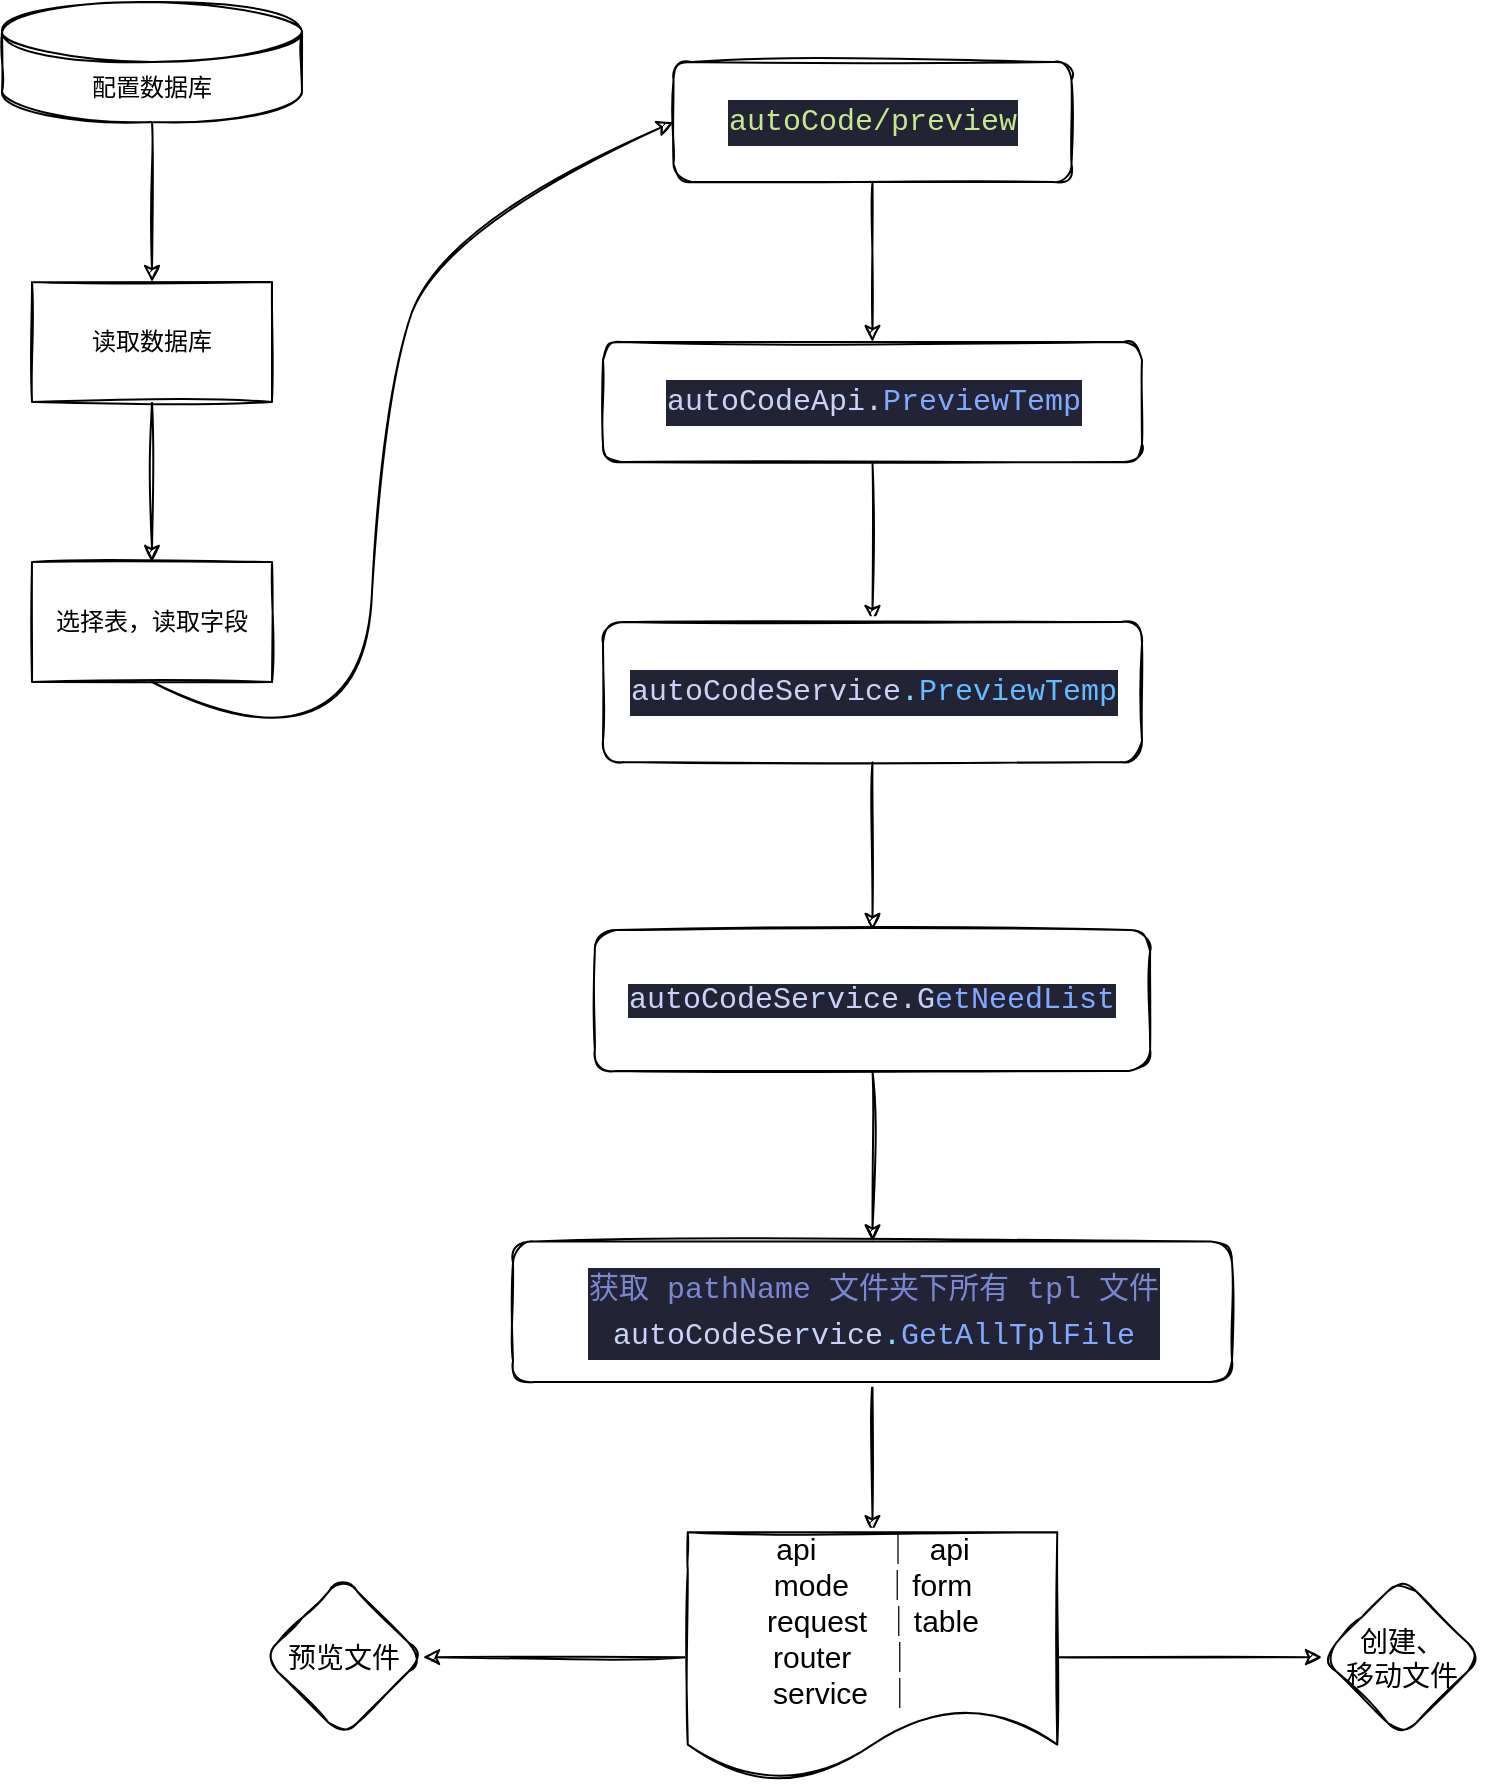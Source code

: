 <mxfile>
    <diagram id="rliFGnA_AaAxWhDnBamm" name="第 1 页">
        <mxGraphModel dx="1519" dy="569" grid="1" gridSize="10" guides="1" tooltips="1" connect="1" arrows="1" fold="1" page="1" pageScale="1" pageWidth="827" pageHeight="1169" background="none" math="0" shadow="0">
            <root>
                <mxCell id="0"/>
                <mxCell id="1" parent="0"/>
                <mxCell id="4" value="" style="edgeStyle=none;sketch=1;html=1;fontFamily=Helvetica;fontSize=12;fontColor=default;" parent="1" source="2" target="3" edge="1">
                    <mxGeometry relative="1" as="geometry"/>
                </mxCell>
                <mxCell id="2" value="&lt;div style=&quot;color: rgb(200 , 211 , 245) ; background-color: rgb(34 , 36 , 54) ; font-family: &amp;#34;cascadia mono&amp;#34; , &amp;#34;menlo&amp;#34; , &amp;#34;monaco&amp;#34; , &amp;#34;courier new&amp;#34; , monospace , &amp;#34;menlo&amp;#34; , &amp;#34;monaco&amp;#34; , &amp;#34;courier new&amp;#34; , monospace ; font-size: 15px ; line-height: 23px&quot;&gt;&lt;span style=&quot;color: #c3e88d&quot;&gt;autoCode/&lt;/span&gt;&lt;span style=&quot;color: rgb(195 , 232 , 141) ; font-family: &amp;#34;cascadia mono&amp;#34; , &amp;#34;menlo&amp;#34; , &amp;#34;monaco&amp;#34; , &amp;#34;courier new&amp;#34; , monospace , &amp;#34;menlo&amp;#34; , &amp;#34;monaco&amp;#34; , &amp;#34;courier new&amp;#34; , monospace&quot;&gt;preview&lt;/span&gt;&lt;/div&gt;" style="rounded=1;whiteSpace=wrap;html=1;sketch=1;" parent="1" vertex="1">
                    <mxGeometry x="155.75" y="80" width="199" height="60" as="geometry"/>
                </mxCell>
                <mxCell id="6" value="" style="edgeStyle=none;sketch=1;html=1;fontFamily=Helvetica;fontSize=12;fontColor=default;" parent="1" source="3" target="5" edge="1">
                    <mxGeometry relative="1" as="geometry"/>
                </mxCell>
                <mxCell id="3" value="&lt;div style=&quot;color: rgb(200 , 211 , 245) ; background-color: rgb(34 , 36 , 54) ; font-family: &amp;#34;cascadia mono&amp;#34; , &amp;#34;menlo&amp;#34; , &amp;#34;monaco&amp;#34; , &amp;#34;courier new&amp;#34; , monospace , &amp;#34;menlo&amp;#34; , &amp;#34;monaco&amp;#34; , &amp;#34;courier new&amp;#34; , monospace ; font-size: 15px ; line-height: 23px&quot;&gt;&lt;span style=&quot;font-family: &amp;#34;cascadia mono&amp;#34; , &amp;#34;menlo&amp;#34; , &amp;#34;monaco&amp;#34; , &amp;#34;courier new&amp;#34; , monospace , &amp;#34;menlo&amp;#34; , &amp;#34;monaco&amp;#34; , &amp;#34;courier new&amp;#34; , monospace&quot;&gt;autoCodeApi.&lt;/span&gt;&lt;span style=&quot;color: #82aaff&quot;&gt;PreviewTemp&lt;/span&gt;&lt;/div&gt;" style="rounded=1;whiteSpace=wrap;html=1;sketch=1;" parent="1" vertex="1">
                    <mxGeometry x="120.5" y="220" width="269.5" height="60" as="geometry"/>
                </mxCell>
                <mxCell id="8" value="" style="edgeStyle=none;sketch=1;html=1;fontFamily=Helvetica;fontSize=12;fontColor=default;" parent="1" source="5" target="7" edge="1">
                    <mxGeometry relative="1" as="geometry"/>
                </mxCell>
                <mxCell id="5" value="&lt;div style=&quot;color: rgb(200 , 211 , 245) ; background-color: rgb(34 , 36 , 54) ; font-family: &amp;#34;cascadia mono&amp;#34; , &amp;#34;menlo&amp;#34; , &amp;#34;monaco&amp;#34; , &amp;#34;courier new&amp;#34; , monospace , &amp;#34;menlo&amp;#34; , &amp;#34;monaco&amp;#34; , &amp;#34;courier new&amp;#34; , monospace ; font-size: 15px ; line-height: 23px&quot;&gt;autoCodeService&lt;span style=&quot;color: #86e1fc&quot;&gt;.&lt;/span&gt;&lt;span style=&quot;color: #65bcff&quot;&gt;PreviewTemp&lt;/span&gt;&lt;/div&gt;" style="whiteSpace=wrap;html=1;rounded=1;sketch=1;" parent="1" vertex="1">
                    <mxGeometry x="120.5" y="360" width="269.5" height="70" as="geometry"/>
                </mxCell>
                <mxCell id="10" value="" style="edgeStyle=none;sketch=1;html=1;fontFamily=Helvetica;fontSize=12;fontColor=default;" parent="1" source="7" target="9" edge="1">
                    <mxGeometry relative="1" as="geometry"/>
                </mxCell>
                <mxCell id="7" value="&lt;span style=&quot;color: rgb(200 , 211 , 245) ; font-family: &amp;#34;cascadia mono&amp;#34; , &amp;#34;menlo&amp;#34; , &amp;#34;monaco&amp;#34; , &amp;#34;courier new&amp;#34; , monospace , &amp;#34;menlo&amp;#34; , &amp;#34;monaco&amp;#34; , &amp;#34;courier new&amp;#34; , monospace ; font-size: 15px ; background-color: rgb(34 , 36 , 54)&quot;&gt;autoCodeService.G&lt;/span&gt;&lt;span style=&quot;color: rgb(130 , 170 , 255) ; background-color: rgb(34 , 36 , 54) ; font-family: &amp;#34;cascadia mono&amp;#34; , &amp;#34;menlo&amp;#34; , &amp;#34;monaco&amp;#34; , &amp;#34;courier new&amp;#34; , monospace , &amp;#34;menlo&amp;#34; , &amp;#34;monaco&amp;#34; , &amp;#34;courier new&amp;#34; , monospace ; font-size: 15px&quot;&gt;etNeedList&lt;/span&gt;&lt;span style=&quot;font-family: &amp;#34;cascadia mono&amp;#34; , &amp;#34;menlo&amp;#34; , &amp;#34;monaco&amp;#34; , &amp;#34;courier new&amp;#34; , monospace , &amp;#34;menlo&amp;#34; , &amp;#34;monaco&amp;#34; , &amp;#34;courier new&amp;#34; , monospace ; font-size: 15px ; color: rgb(134 , 225 , 252)&quot;&gt;&lt;br&gt;&lt;/span&gt;" style="whiteSpace=wrap;html=1;rounded=1;sketch=1;" parent="1" vertex="1">
                    <mxGeometry x="116.43" y="514" width="277.63" height="70.5" as="geometry"/>
                </mxCell>
                <mxCell id="23" value="" style="edgeStyle=none;sketch=1;html=1;" edge="1" parent="1" source="9" target="22">
                    <mxGeometry relative="1" as="geometry"/>
                </mxCell>
                <mxCell id="9" value="&lt;div style=&quot;color: rgb(200 , 211 , 245) ; background-color: rgb(34 , 36 , 54) ; font-family: &amp;#34;cascadia mono&amp;#34; , &amp;#34;menlo&amp;#34; , &amp;#34;monaco&amp;#34; , &amp;#34;courier new&amp;#34; , monospace , &amp;#34;menlo&amp;#34; , &amp;#34;monaco&amp;#34; , &amp;#34;courier new&amp;#34; , monospace ; font-size: 15px ; line-height: 23px&quot;&gt;&lt;div style=&quot;font-family: &amp;#34;cascadia mono&amp;#34; , &amp;#34;menlo&amp;#34; , &amp;#34;monaco&amp;#34; , &amp;#34;courier new&amp;#34; , monospace , &amp;#34;menlo&amp;#34; , &amp;#34;monaco&amp;#34; , &amp;#34;courier new&amp;#34; , monospace ; line-height: 23px&quot;&gt;&lt;span style=&quot;color: #7a88cf&quot;&gt;获取 pathName 文件夹下所有 tpl 文件&lt;/span&gt;&lt;/div&gt;&lt;/div&gt;&lt;div style=&quot;color: rgb(200 , 211 , 245) ; background-color: rgb(34 , 36 , 54) ; font-family: &amp;#34;cascadia mono&amp;#34; , &amp;#34;menlo&amp;#34; , &amp;#34;monaco&amp;#34; , &amp;#34;courier new&amp;#34; , monospace , &amp;#34;menlo&amp;#34; , &amp;#34;monaco&amp;#34; , &amp;#34;courier new&amp;#34; , monospace ; font-size: 15px ; line-height: 23px&quot;&gt;autoCodeService&lt;span style=&quot;color: rgb(134 , 225 , 252)&quot;&gt;.&lt;/span&gt;&lt;span style=&quot;color: rgb(130 , 170 , 255) ; font-family: &amp;#34;cascadia mono&amp;#34; , &amp;#34;menlo&amp;#34; , &amp;#34;monaco&amp;#34; , &amp;#34;courier new&amp;#34; , monospace , &amp;#34;menlo&amp;#34; , &amp;#34;monaco&amp;#34; , &amp;#34;courier new&amp;#34; , monospace&quot;&gt;GetAllTplFile&lt;/span&gt;&lt;/div&gt;" style="whiteSpace=wrap;html=1;rounded=1;sketch=1;" parent="1" vertex="1">
                    <mxGeometry x="75.5" y="669.75" width="359.5" height="70.25" as="geometry"/>
                </mxCell>
                <mxCell id="13" value="" style="edgeStyle=none;html=1;sketch=1;" edge="1" parent="1" source="11" target="12">
                    <mxGeometry relative="1" as="geometry"/>
                </mxCell>
                <mxCell id="11" value="配置数据库" style="shape=cylinder3;whiteSpace=wrap;html=1;boundedLbl=1;backgroundOutline=1;size=15;sketch=1;" vertex="1" parent="1">
                    <mxGeometry x="-180" y="50" width="150" height="60" as="geometry"/>
                </mxCell>
                <mxCell id="15" value="" style="edgeStyle=none;sketch=1;html=1;" edge="1" parent="1" source="12" target="14">
                    <mxGeometry relative="1" as="geometry"/>
                </mxCell>
                <mxCell id="12" value="读取数据库" style="whiteSpace=wrap;html=1;sketch=1;" vertex="1" parent="1">
                    <mxGeometry x="-165" y="190" width="120" height="60" as="geometry"/>
                </mxCell>
                <mxCell id="14" value="选择表，读取字段" style="whiteSpace=wrap;html=1;sketch=1;" vertex="1" parent="1">
                    <mxGeometry x="-165" y="330" width="120" height="60" as="geometry"/>
                </mxCell>
                <mxCell id="20" value="" style="curved=1;endArrow=classic;html=1;sketch=1;exitX=0.5;exitY=1;exitDx=0;exitDy=0;entryX=0;entryY=0.5;entryDx=0;entryDy=0;" edge="1" parent="1" source="14" target="2">
                    <mxGeometry width="50" height="50" relative="1" as="geometry">
                        <mxPoint x="530" y="410" as="sourcePoint"/>
                        <mxPoint x="220" y="90" as="targetPoint"/>
                        <Array as="points">
                            <mxPoint y="440"/>
                            <mxPoint x="10" y="250"/>
                            <mxPoint x="40" y="160"/>
                        </Array>
                    </mxGeometry>
                </mxCell>
                <mxCell id="25" value="" style="edgeStyle=none;sketch=1;html=1;fontSize=15;" edge="1" parent="1" source="22" target="24">
                    <mxGeometry relative="1" as="geometry"/>
                </mxCell>
                <mxCell id="27" value="" style="edgeStyle=none;sketch=1;html=1;fontSize=14;" edge="1" parent="1" source="22" target="26">
                    <mxGeometry relative="1" as="geometry"/>
                </mxCell>
                <mxCell id="22" value="&lt;font style=&quot;font-size: 15px&quot;&gt;api&amp;nbsp; &amp;nbsp; &amp;nbsp; &amp;nbsp; ｜&amp;nbsp; api&lt;br&gt;mode&amp;nbsp; &amp;nbsp; ｜form&lt;br&gt;request&amp;nbsp; ｜table&lt;br&gt;router&amp;nbsp; &amp;nbsp; ｜&amp;nbsp; &amp;nbsp; &amp;nbsp; &amp;nbsp;&lt;br&gt;service&amp;nbsp; ｜&amp;nbsp; &amp;nbsp; &amp;nbsp; &amp;nbsp;&lt;/font&gt;" style="shape=document;whiteSpace=wrap;html=1;boundedLbl=1;rounded=1;sketch=1;" vertex="1" parent="1">
                    <mxGeometry x="162.88" y="815.13" width="184.75" height="124.88" as="geometry"/>
                </mxCell>
                <mxCell id="24" value="&lt;font style=&quot;font-size: 14px&quot;&gt;预览文件&lt;/font&gt;" style="rhombus;whiteSpace=wrap;html=1;rounded=1;sketch=1;" vertex="1" parent="1">
                    <mxGeometry x="-49.495" y="837.57" width="80" height="80" as="geometry"/>
                </mxCell>
                <mxCell id="26" value="&lt;font style=&quot;font-size: 14px&quot;&gt;创建、&lt;br&gt;移动文件&lt;/font&gt;" style="rhombus;whiteSpace=wrap;html=1;rounded=1;sketch=1;" vertex="1" parent="1">
                    <mxGeometry x="480.005" y="837.57" width="80" height="80" as="geometry"/>
                </mxCell>
            </root>
        </mxGraphModel>
    </diagram>
</mxfile>